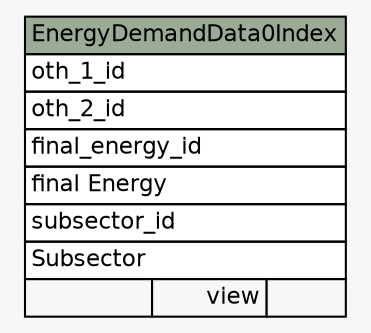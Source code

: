 // dot 2.38.0 on Windows 10 10.0
// SchemaSpy rev 590
digraph "EnergyDemandData0Index" {
  graph [
    rankdir="RL"
    bgcolor="#f7f7f7"
    nodesep="0.18"
    ranksep="0.46"
    fontname="Helvetica"
    fontsize="11"
  ];
  node [
    fontname="Helvetica"
    fontsize="11"
    shape="plaintext"
  ];
  edge [
    arrowsize="0.8"
  ];
  "EnergyDemandData0Index" [
    label=<
    <TABLE BORDER="0" CELLBORDER="1" CELLSPACING="0" BGCOLOR="#ffffff">
      <TR><TD COLSPAN="3" BGCOLOR="#9bab96" ALIGN="CENTER">EnergyDemandData0Index</TD></TR>
      <TR><TD PORT="oth_1_id" COLSPAN="3" ALIGN="LEFT">oth_1_id</TD></TR>
      <TR><TD PORT="oth_2_id" COLSPAN="3" ALIGN="LEFT">oth_2_id</TD></TR>
      <TR><TD PORT="final_energy_id" COLSPAN="3" ALIGN="LEFT">final_energy_id</TD></TR>
      <TR><TD PORT="final Energy" COLSPAN="3" ALIGN="LEFT">final Energy</TD></TR>
      <TR><TD PORT="subsector_id" COLSPAN="3" ALIGN="LEFT">subsector_id</TD></TR>
      <TR><TD PORT="Subsector" COLSPAN="3" ALIGN="LEFT">Subsector</TD></TR>
      <TR><TD ALIGN="LEFT" BGCOLOR="#f7f7f7">  </TD><TD ALIGN="RIGHT" BGCOLOR="#f7f7f7">view</TD><TD ALIGN="RIGHT" BGCOLOR="#f7f7f7">  </TD></TR>
    </TABLE>>
    URL="tables/EnergyDemandData0Index.html"
    tooltip="EnergyDemandData0Index"
  ];
}
